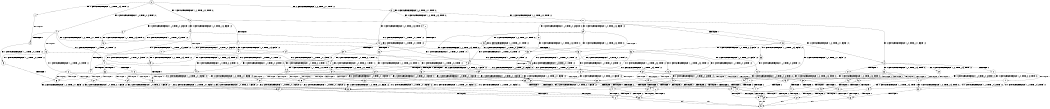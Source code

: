 digraph BCG {
size = "7, 10.5";
center = TRUE;
node [shape = circle];
0 [peripheries = 2];
0 -> 1 [label = "EX !0 !ATOMIC_EXCH_BRANCH (1, +0, TRUE, +0, 3, TRUE) !:0:"];
0 -> 2 [label = "EX !1 !ATOMIC_EXCH_BRANCH (1, +1, TRUE, +0, 2, TRUE) !:0:"];
0 -> 3 [label = "EX !2 !ATOMIC_EXCH_BRANCH (1, +0, TRUE, +0, 1, TRUE) !:0:"];
0 -> 4 [label = "EX !0 !ATOMIC_EXCH_BRANCH (1, +0, TRUE, +0, 3, TRUE) !:0:"];
1 -> 5 [label = "TERMINATE !0"];
2 -> 6 [label = "EX !0 !ATOMIC_EXCH_BRANCH (1, +0, TRUE, +0, 3, FALSE) !:0:"];
2 -> 7 [label = "TERMINATE !1"];
2 -> 8 [label = "EX !2 !ATOMIC_EXCH_BRANCH (1, +0, TRUE, +0, 1, FALSE) !:0:"];
2 -> 9 [label = "EX !0 !ATOMIC_EXCH_BRANCH (1, +0, TRUE, +0, 3, FALSE) !:0:"];
3 -> 10 [label = "EX !0 !ATOMIC_EXCH_BRANCH (1, +0, TRUE, +0, 3, TRUE) !:0:"];
3 -> 11 [label = "EX !1 !ATOMIC_EXCH_BRANCH (1, +1, TRUE, +0, 2, TRUE) !:0:"];
3 -> 12 [label = "EX !0 !ATOMIC_EXCH_BRANCH (1, +0, TRUE, +0, 3, TRUE) !:0:"];
3 -> 3 [label = "EX !2 !ATOMIC_EXCH_BRANCH (1, +0, TRUE, +0, 1, TRUE) !:0:"];
4 -> 5 [label = "TERMINATE !0"];
4 -> 13 [label = "TERMINATE !0"];
4 -> 14 [label = "EX !1 !ATOMIC_EXCH_BRANCH (1, +1, TRUE, +0, 2, TRUE) !:0:"];
4 -> 12 [label = "EX !2 !ATOMIC_EXCH_BRANCH (1, +0, TRUE, +0, 1, TRUE) !:0:"];
5 -> 15 [label = "EX !1 !ATOMIC_EXCH_BRANCH (1, +1, TRUE, +0, 2, TRUE) !:1:"];
6 -> 16 [label = "EX !0 !ATOMIC_EXCH_BRANCH (1, +1, TRUE, +0, 3, TRUE) !:0:"];
7 -> 17 [label = "EX !0 !ATOMIC_EXCH_BRANCH (1, +0, TRUE, +0, 3, FALSE) !:0:"];
7 -> 18 [label = "EX !2 !ATOMIC_EXCH_BRANCH (1, +0, TRUE, +0, 1, FALSE) !:0:"];
7 -> 19 [label = "EX !0 !ATOMIC_EXCH_BRANCH (1, +0, TRUE, +0, 3, FALSE) !:0:"];
8 -> 20 [label = "EX !0 !ATOMIC_EXCH_BRANCH (1, +0, TRUE, +0, 3, TRUE) !:0:"];
8 -> 21 [label = "TERMINATE !1"];
8 -> 22 [label = "TERMINATE !2"];
8 -> 23 [label = "EX !0 !ATOMIC_EXCH_BRANCH (1, +0, TRUE, +0, 3, TRUE) !:0:"];
9 -> 16 [label = "EX !0 !ATOMIC_EXCH_BRANCH (1, +1, TRUE, +0, 3, TRUE) !:0:"];
9 -> 24 [label = "TERMINATE !1"];
9 -> 25 [label = "EX !2 !ATOMIC_EXCH_BRANCH (1, +0, TRUE, +0, 1, TRUE) !:0:"];
9 -> 14 [label = "EX !0 !ATOMIC_EXCH_BRANCH (1, +1, TRUE, +0, 3, TRUE) !:0:"];
10 -> 26 [label = "TERMINATE !0"];
11 -> 27 [label = "EX !0 !ATOMIC_EXCH_BRANCH (1, +0, TRUE, +0, 3, FALSE) !:0:"];
11 -> 28 [label = "TERMINATE !1"];
11 -> 29 [label = "EX !0 !ATOMIC_EXCH_BRANCH (1, +0, TRUE, +0, 3, FALSE) !:0:"];
11 -> 8 [label = "EX !2 !ATOMIC_EXCH_BRANCH (1, +0, TRUE, +0, 1, FALSE) !:0:"];
12 -> 26 [label = "TERMINATE !0"];
12 -> 30 [label = "TERMINATE !0"];
12 -> 31 [label = "EX !1 !ATOMIC_EXCH_BRANCH (1, +1, TRUE, +0, 2, TRUE) !:0:"];
12 -> 12 [label = "EX !2 !ATOMIC_EXCH_BRANCH (1, +0, TRUE, +0, 1, TRUE) !:0:"];
13 -> 15 [label = "EX !1 !ATOMIC_EXCH_BRANCH (1, +1, TRUE, +0, 2, TRUE) !:1:"];
13 -> 32 [label = "EX !2 !ATOMIC_EXCH_BRANCH (1, +0, TRUE, +0, 1, TRUE) !:1:"];
13 -> 33 [label = "EX !1 !ATOMIC_EXCH_BRANCH (1, +1, TRUE, +0, 2, TRUE) !:1:"];
14 -> 34 [label = "TERMINATE !0"];
14 -> 35 [label = "TERMINATE !1"];
14 -> 36 [label = "TERMINATE !0"];
14 -> 37 [label = "EX !2 !ATOMIC_EXCH_BRANCH (1, +0, TRUE, +0, 1, FALSE) !:0:"];
15 -> 38 [label = "TERMINATE !1"];
16 -> 34 [label = "TERMINATE !0"];
17 -> 39 [label = "EX !0 !ATOMIC_EXCH_BRANCH (1, +1, TRUE, +0, 3, TRUE) !:0:"];
18 -> 40 [label = "EX !0 !ATOMIC_EXCH_BRANCH (1, +0, TRUE, +0, 3, TRUE) !:0:"];
18 -> 41 [label = "TERMINATE !2"];
18 -> 42 [label = "EX !0 !ATOMIC_EXCH_BRANCH (1, +0, TRUE, +0, 3, TRUE) !:0:"];
19 -> 39 [label = "EX !0 !ATOMIC_EXCH_BRANCH (1, +1, TRUE, +0, 3, TRUE) !:0:"];
19 -> 43 [label = "EX !2 !ATOMIC_EXCH_BRANCH (1, +0, TRUE, +0, 1, TRUE) !:0:"];
19 -> 44 [label = "EX !0 !ATOMIC_EXCH_BRANCH (1, +1, TRUE, +0, 3, TRUE) !:0:"];
20 -> 45 [label = "TERMINATE !0"];
21 -> 40 [label = "EX !0 !ATOMIC_EXCH_BRANCH (1, +0, TRUE, +0, 3, TRUE) !:0:"];
21 -> 41 [label = "TERMINATE !2"];
21 -> 42 [label = "EX !0 !ATOMIC_EXCH_BRANCH (1, +0, TRUE, +0, 3, TRUE) !:0:"];
22 -> 46 [label = "EX !0 !ATOMIC_EXCH_BRANCH (1, +0, TRUE, +0, 3, TRUE) !:0:"];
22 -> 47 [label = "TERMINATE !1"];
22 -> 48 [label = "EX !0 !ATOMIC_EXCH_BRANCH (1, +0, TRUE, +0, 3, TRUE) !:0:"];
23 -> 45 [label = "TERMINATE !0"];
23 -> 49 [label = "TERMINATE !1"];
23 -> 50 [label = "TERMINATE !2"];
23 -> 51 [label = "TERMINATE !0"];
24 -> 39 [label = "EX !0 !ATOMIC_EXCH_BRANCH (1, +1, TRUE, +0, 3, TRUE) !:0:"];
24 -> 43 [label = "EX !2 !ATOMIC_EXCH_BRANCH (1, +0, TRUE, +0, 1, TRUE) !:0:"];
24 -> 44 [label = "EX !0 !ATOMIC_EXCH_BRANCH (1, +1, TRUE, +0, 3, TRUE) !:0:"];
25 -> 52 [label = "EX !0 !ATOMIC_EXCH_BRANCH (1, +1, TRUE, +0, 3, TRUE) !:0:"];
25 -> 53 [label = "TERMINATE !1"];
25 -> 25 [label = "EX !2 !ATOMIC_EXCH_BRANCH (1, +0, TRUE, +0, 1, TRUE) !:0:"];
25 -> 31 [label = "EX !0 !ATOMIC_EXCH_BRANCH (1, +1, TRUE, +0, 3, TRUE) !:0:"];
26 -> 54 [label = "EX !1 !ATOMIC_EXCH_BRANCH (1, +1, TRUE, +0, 2, TRUE) !:1:"];
27 -> 52 [label = "EX !0 !ATOMIC_EXCH_BRANCH (1, +1, TRUE, +0, 3, TRUE) !:0:"];
28 -> 55 [label = "EX !0 !ATOMIC_EXCH_BRANCH (1, +0, TRUE, +0, 3, FALSE) !:0:"];
28 -> 56 [label = "EX !0 !ATOMIC_EXCH_BRANCH (1, +0, TRUE, +0, 3, FALSE) !:0:"];
28 -> 18 [label = "EX !2 !ATOMIC_EXCH_BRANCH (1, +0, TRUE, +0, 1, FALSE) !:0:"];
29 -> 52 [label = "EX !0 !ATOMIC_EXCH_BRANCH (1, +1, TRUE, +0, 3, TRUE) !:0:"];
29 -> 53 [label = "TERMINATE !1"];
29 -> 25 [label = "EX !2 !ATOMIC_EXCH_BRANCH (1, +0, TRUE, +0, 1, TRUE) !:0:"];
29 -> 31 [label = "EX !0 !ATOMIC_EXCH_BRANCH (1, +1, TRUE, +0, 3, TRUE) !:0:"];
30 -> 54 [label = "EX !1 !ATOMIC_EXCH_BRANCH (1, +1, TRUE, +0, 2, TRUE) !:1:"];
30 -> 57 [label = "EX !1 !ATOMIC_EXCH_BRANCH (1, +1, TRUE, +0, 2, TRUE) !:1:"];
30 -> 32 [label = "EX !2 !ATOMIC_EXCH_BRANCH (1, +0, TRUE, +0, 1, TRUE) !:1:"];
31 -> 58 [label = "TERMINATE !0"];
31 -> 59 [label = "TERMINATE !1"];
31 -> 60 [label = "TERMINATE !0"];
31 -> 37 [label = "EX !2 !ATOMIC_EXCH_BRANCH (1, +0, TRUE, +0, 1, FALSE) !:0:"];
32 -> 54 [label = "EX !1 !ATOMIC_EXCH_BRANCH (1, +1, TRUE, +0, 2, TRUE) !:1:"];
32 -> 57 [label = "EX !1 !ATOMIC_EXCH_BRANCH (1, +1, TRUE, +0, 2, TRUE) !:1:"];
32 -> 32 [label = "EX !2 !ATOMIC_EXCH_BRANCH (1, +0, TRUE, +0, 1, TRUE) !:1:"];
33 -> 38 [label = "TERMINATE !1"];
33 -> 61 [label = "TERMINATE !1"];
33 -> 62 [label = "EX !2 !ATOMIC_EXCH_BRANCH (1, +0, TRUE, +0, 1, FALSE) !:1:"];
34 -> 38 [label = "TERMINATE !1"];
35 -> 63 [label = "TERMINATE !0"];
35 -> 64 [label = "TERMINATE !0"];
35 -> 65 [label = "EX !2 !ATOMIC_EXCH_BRANCH (1, +0, TRUE, +0, 1, FALSE) !:0:"];
36 -> 38 [label = "TERMINATE !1"];
36 -> 61 [label = "TERMINATE !1"];
36 -> 62 [label = "EX !2 !ATOMIC_EXCH_BRANCH (1, +0, TRUE, +0, 1, FALSE) !:1:"];
37 -> 45 [label = "TERMINATE !0"];
37 -> 49 [label = "TERMINATE !1"];
37 -> 50 [label = "TERMINATE !2"];
37 -> 51 [label = "TERMINATE !0"];
38 -> 66 [label = "EX !2 !ATOMIC_EXCH_BRANCH (1, +0, TRUE, +0, 1, FALSE) !:2:"];
39 -> 63 [label = "TERMINATE !0"];
40 -> 67 [label = "TERMINATE !0"];
41 -> 68 [label = "EX !0 !ATOMIC_EXCH_BRANCH (1, +0, TRUE, +0, 3, TRUE) !:0:"];
41 -> 69 [label = "EX !0 !ATOMIC_EXCH_BRANCH (1, +0, TRUE, +0, 3, TRUE) !:0:"];
42 -> 67 [label = "TERMINATE !0"];
42 -> 70 [label = "TERMINATE !2"];
42 -> 71 [label = "TERMINATE !0"];
43 -> 72 [label = "EX !0 !ATOMIC_EXCH_BRANCH (1, +1, TRUE, +0, 3, TRUE) !:0:"];
43 -> 43 [label = "EX !2 !ATOMIC_EXCH_BRANCH (1, +0, TRUE, +0, 1, TRUE) !:0:"];
43 -> 73 [label = "EX !0 !ATOMIC_EXCH_BRANCH (1, +1, TRUE, +0, 3, TRUE) !:0:"];
44 -> 63 [label = "TERMINATE !0"];
44 -> 64 [label = "TERMINATE !0"];
44 -> 65 [label = "EX !2 !ATOMIC_EXCH_BRANCH (1, +0, TRUE, +0, 1, FALSE) !:0:"];
45 -> 74 [label = "TERMINATE !2"];
46 -> 75 [label = "TERMINATE !0"];
47 -> 68 [label = "EX !0 !ATOMIC_EXCH_BRANCH (1, +0, TRUE, +0, 3, TRUE) !:0:"];
47 -> 69 [label = "EX !0 !ATOMIC_EXCH_BRANCH (1, +0, TRUE, +0, 3, TRUE) !:0:"];
48 -> 75 [label = "TERMINATE !0"];
48 -> 76 [label = "TERMINATE !1"];
48 -> 77 [label = "TERMINATE !0"];
49 -> 67 [label = "TERMINATE !0"];
49 -> 70 [label = "TERMINATE !2"];
49 -> 71 [label = "TERMINATE !0"];
50 -> 75 [label = "TERMINATE !0"];
50 -> 76 [label = "TERMINATE !1"];
50 -> 77 [label = "TERMINATE !0"];
51 -> 74 [label = "TERMINATE !2"];
51 -> 78 [label = "TERMINATE !1"];
51 -> 79 [label = "TERMINATE !2"];
52 -> 58 [label = "TERMINATE !0"];
53 -> 72 [label = "EX !0 !ATOMIC_EXCH_BRANCH (1, +1, TRUE, +0, 3, TRUE) !:0:"];
53 -> 43 [label = "EX !2 !ATOMIC_EXCH_BRANCH (1, +0, TRUE, +0, 1, TRUE) !:0:"];
53 -> 73 [label = "EX !0 !ATOMIC_EXCH_BRANCH (1, +1, TRUE, +0, 3, TRUE) !:0:"];
54 -> 80 [label = "TERMINATE !1"];
55 -> 72 [label = "EX !0 !ATOMIC_EXCH_BRANCH (1, +1, TRUE, +0, 3, TRUE) !:0:"];
56 -> 72 [label = "EX !0 !ATOMIC_EXCH_BRANCH (1, +1, TRUE, +0, 3, TRUE) !:0:"];
56 -> 43 [label = "EX !2 !ATOMIC_EXCH_BRANCH (1, +0, TRUE, +0, 1, TRUE) !:0:"];
56 -> 73 [label = "EX !0 !ATOMIC_EXCH_BRANCH (1, +1, TRUE, +0, 3, TRUE) !:0:"];
57 -> 80 [label = "TERMINATE !1"];
57 -> 81 [label = "TERMINATE !1"];
57 -> 62 [label = "EX !2 !ATOMIC_EXCH_BRANCH (1, +0, TRUE, +0, 1, FALSE) !:1:"];
58 -> 80 [label = "TERMINATE !1"];
59 -> 82 [label = "TERMINATE !0"];
59 -> 83 [label = "TERMINATE !0"];
59 -> 65 [label = "EX !2 !ATOMIC_EXCH_BRANCH (1, +0, TRUE, +0, 1, FALSE) !:0:"];
60 -> 80 [label = "TERMINATE !1"];
60 -> 81 [label = "TERMINATE !1"];
60 -> 62 [label = "EX !2 !ATOMIC_EXCH_BRANCH (1, +0, TRUE, +0, 1, FALSE) !:1:"];
61 -> 66 [label = "EX !2 !ATOMIC_EXCH_BRANCH (1, +0, TRUE, +0, 1, FALSE) !:2:"];
61 -> 84 [label = "EX !2 !ATOMIC_EXCH_BRANCH (1, +0, TRUE, +0, 1, FALSE) !:2:"];
62 -> 74 [label = "TERMINATE !2"];
62 -> 78 [label = "TERMINATE !1"];
62 -> 79 [label = "TERMINATE !2"];
63 -> 66 [label = "EX !2 !ATOMIC_EXCH_BRANCH (1, +0, TRUE, +0, 1, FALSE) !:2:"];
64 -> 66 [label = "EX !2 !ATOMIC_EXCH_BRANCH (1, +0, TRUE, +0, 1, FALSE) !:2:"];
64 -> 84 [label = "EX !2 !ATOMIC_EXCH_BRANCH (1, +0, TRUE, +0, 1, FALSE) !:2:"];
65 -> 67 [label = "TERMINATE !0"];
65 -> 70 [label = "TERMINATE !2"];
65 -> 71 [label = "TERMINATE !0"];
66 -> 85 [label = "TERMINATE !2"];
67 -> 85 [label = "TERMINATE !2"];
68 -> 86 [label = "TERMINATE !0"];
69 -> 86 [label = "TERMINATE !0"];
69 -> 87 [label = "TERMINATE !0"];
70 -> 86 [label = "TERMINATE !0"];
70 -> 87 [label = "TERMINATE !0"];
71 -> 85 [label = "TERMINATE !2"];
71 -> 88 [label = "TERMINATE !2"];
72 -> 82 [label = "TERMINATE !0"];
73 -> 82 [label = "TERMINATE !0"];
73 -> 83 [label = "TERMINATE !0"];
73 -> 65 [label = "EX !2 !ATOMIC_EXCH_BRANCH (1, +0, TRUE, +0, 1, FALSE) !:0:"];
74 -> 89 [label = "TERMINATE !1"];
75 -> 89 [label = "TERMINATE !1"];
76 -> 86 [label = "TERMINATE !0"];
76 -> 87 [label = "TERMINATE !0"];
77 -> 89 [label = "TERMINATE !1"];
77 -> 90 [label = "TERMINATE !1"];
78 -> 85 [label = "TERMINATE !2"];
78 -> 88 [label = "TERMINATE !2"];
79 -> 89 [label = "TERMINATE !1"];
79 -> 90 [label = "TERMINATE !1"];
80 -> 66 [label = "EX !2 !ATOMIC_EXCH_BRANCH (1, +0, TRUE, +0, 1, FALSE) !:2:"];
81 -> 66 [label = "EX !2 !ATOMIC_EXCH_BRANCH (1, +0, TRUE, +0, 1, FALSE) !:2:"];
81 -> 84 [label = "EX !2 !ATOMIC_EXCH_BRANCH (1, +0, TRUE, +0, 1, FALSE) !:2:"];
82 -> 66 [label = "EX !2 !ATOMIC_EXCH_BRANCH (1, +0, TRUE, +0, 1, FALSE) !:2:"];
83 -> 66 [label = "EX !2 !ATOMIC_EXCH_BRANCH (1, +0, TRUE, +0, 1, FALSE) !:2:"];
83 -> 84 [label = "EX !2 !ATOMIC_EXCH_BRANCH (1, +0, TRUE, +0, 1, FALSE) !:2:"];
84 -> 85 [label = "TERMINATE !2"];
84 -> 88 [label = "TERMINATE !2"];
85 -> 91 [label = "exit"];
86 -> 91 [label = "exit"];
87 -> 91 [label = "exit"];
88 -> 91 [label = "exit"];
89 -> 91 [label = "exit"];
90 -> 91 [label = "exit"];
}
